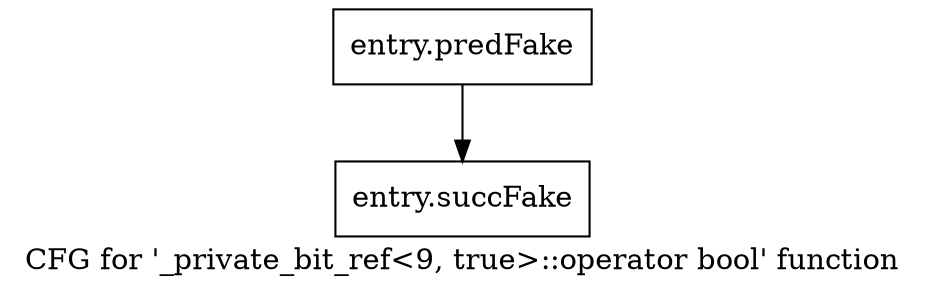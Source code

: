 digraph "CFG for '_private_bit_ref\<9, true\>::operator bool' function" {
	label="CFG for '_private_bit_ref\<9, true\>::operator bool' function";

	Node0x3c2bcf0 [shape=record,filename="",linenumber="",label="{entry.predFake}"];
	Node0x3c2bcf0 -> Node0x3e99750[ callList="" memoryops="" filename="/tools/Xilinx/Vitis_HLS/2022.1/include/etc/ap_private.h" execusionnum="0"];
	Node0x3e99750 [shape=record,filename="/tools/Xilinx/Vitis_HLS/2022.1/include/etc/ap_private.h",linenumber="6931",label="{entry.succFake}"];
}
